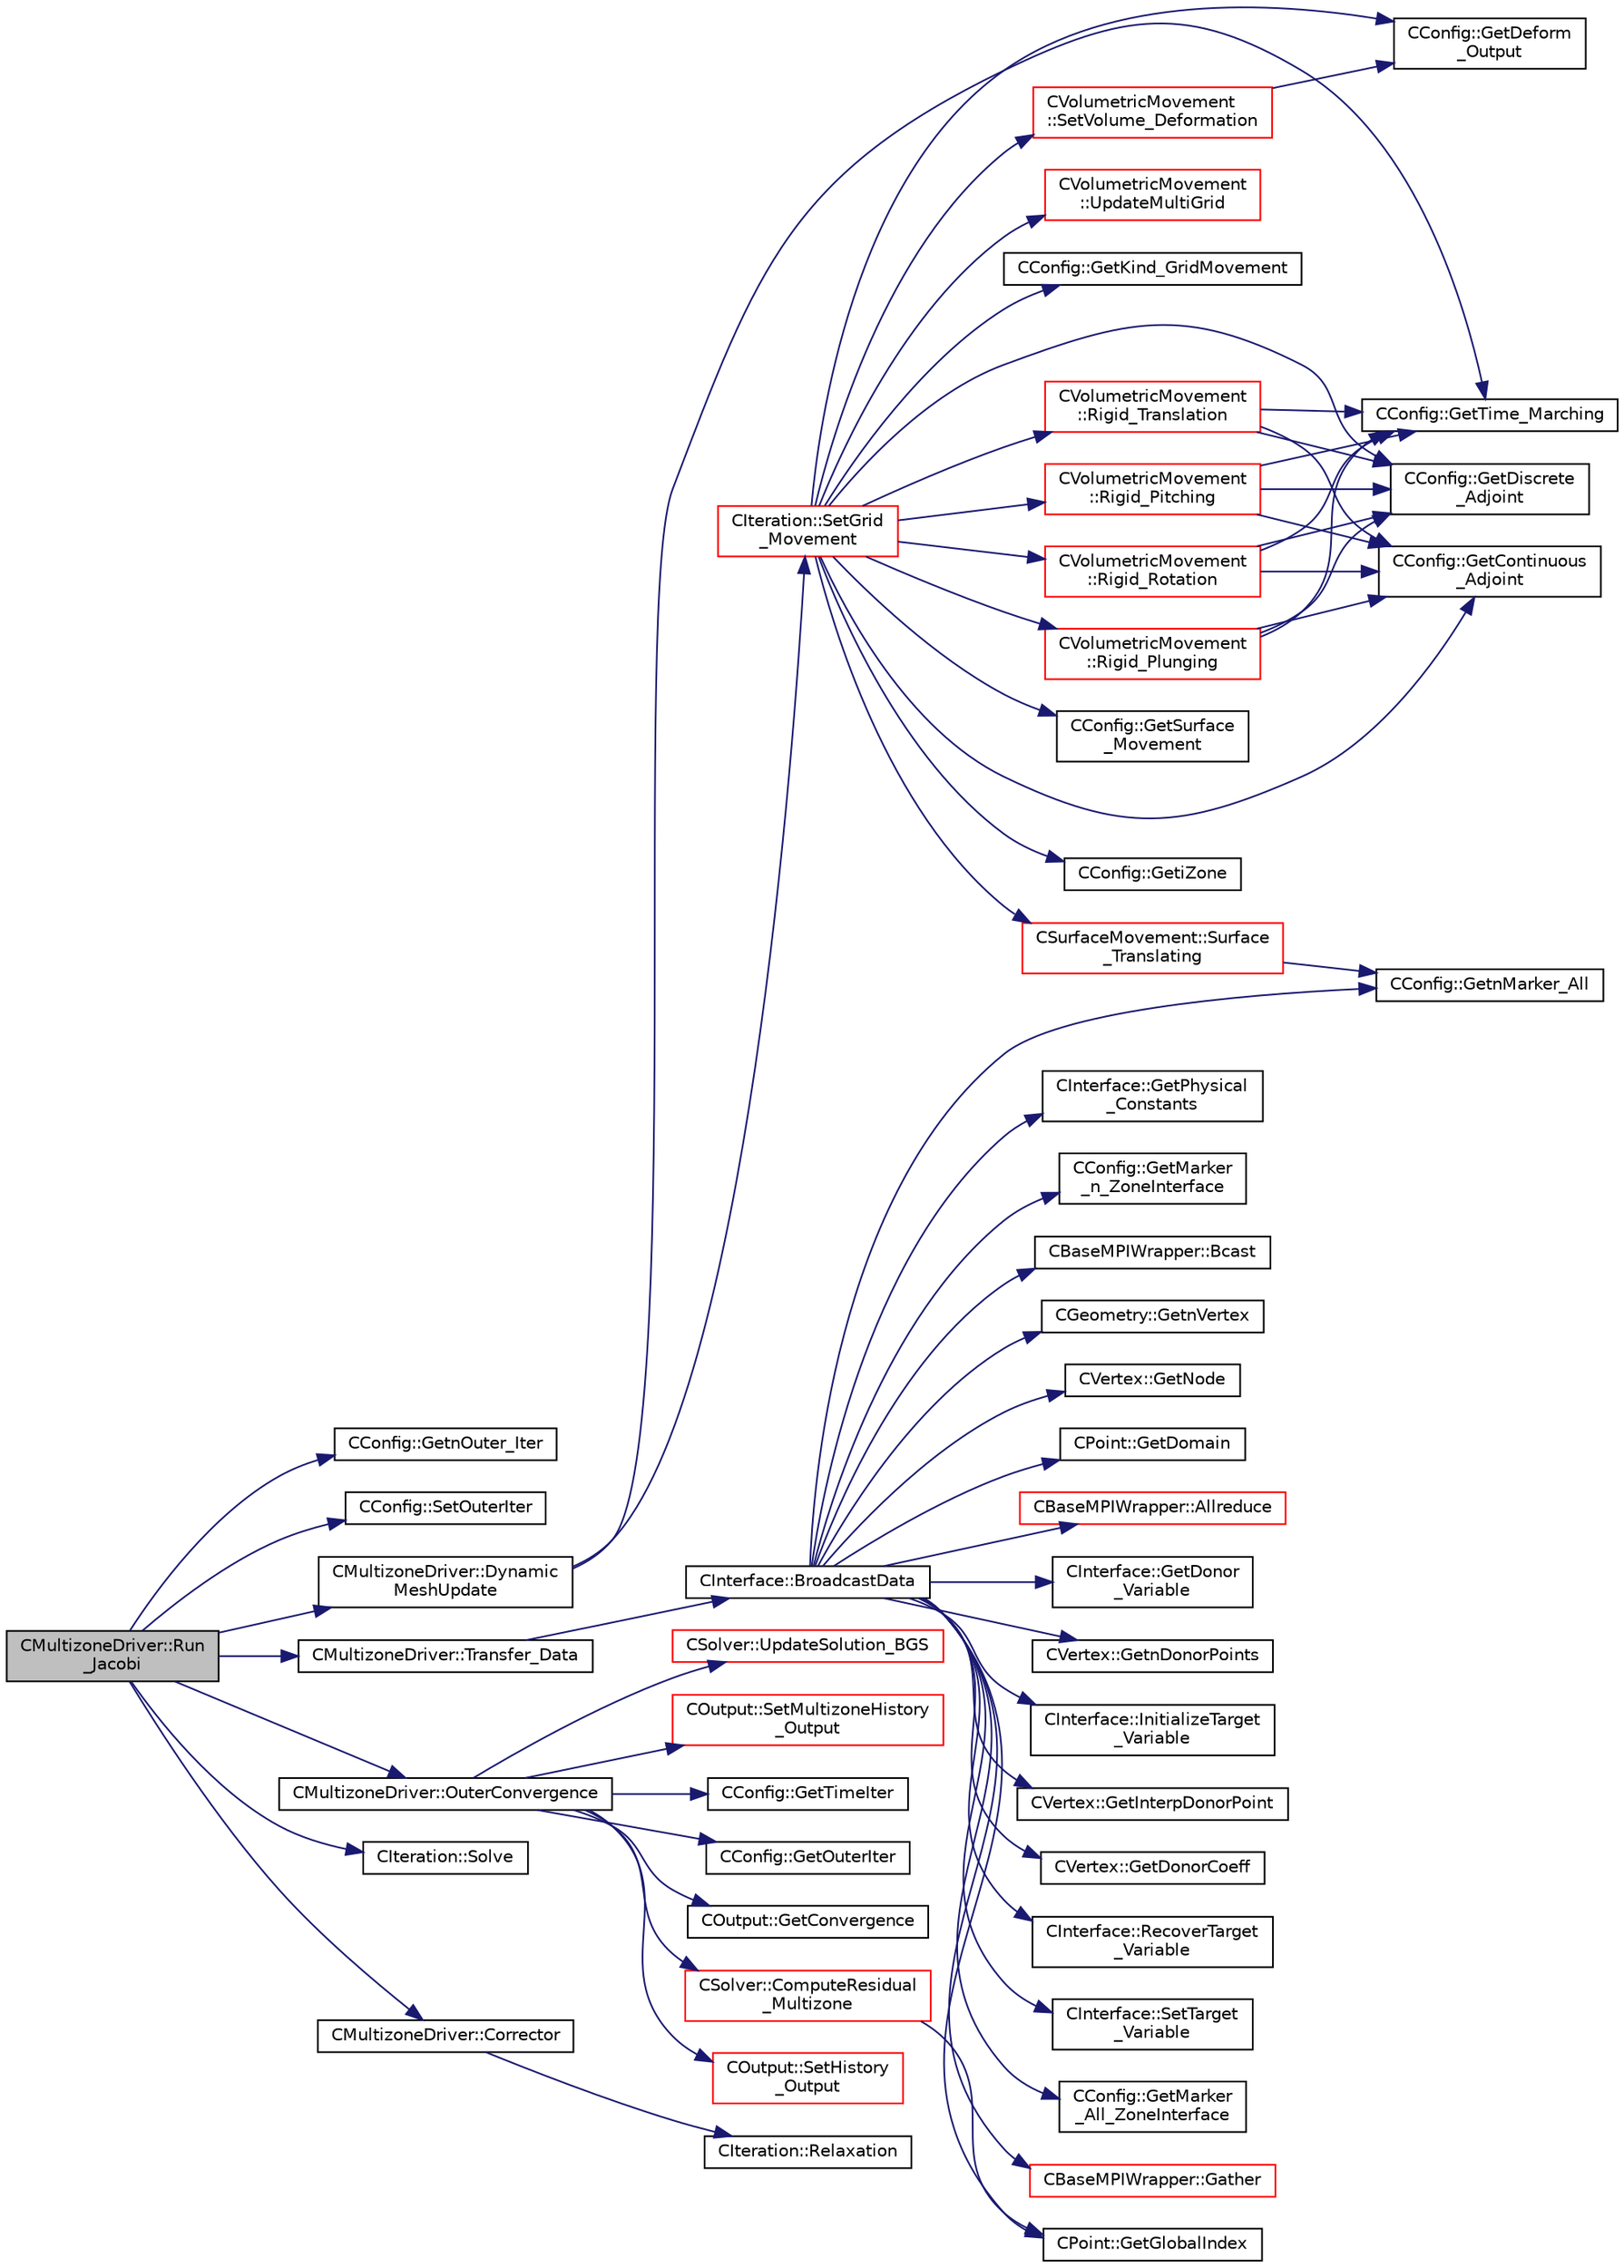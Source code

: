 digraph "CMultizoneDriver::Run_Jacobi"
{
  edge [fontname="Helvetica",fontsize="10",labelfontname="Helvetica",labelfontsize="10"];
  node [fontname="Helvetica",fontsize="10",shape=record];
  rankdir="LR";
  Node1043 [label="CMultizoneDriver::Run\l_Jacobi",height=0.2,width=0.4,color="black", fillcolor="grey75", style="filled", fontcolor="black"];
  Node1043 -> Node1044 [color="midnightblue",fontsize="10",style="solid",fontname="Helvetica"];
  Node1044 [label="CConfig::GetnOuter_Iter",height=0.2,width=0.4,color="black", fillcolor="white", style="filled",URL="$class_c_config.html#ac064f9d284f2fd5d74beaf2f046f82fd",tooltip="Get the number of outer iterations. "];
  Node1043 -> Node1045 [color="midnightblue",fontsize="10",style="solid",fontname="Helvetica"];
  Node1045 [label="CConfig::SetOuterIter",height=0.2,width=0.4,color="black", fillcolor="white", style="filled",URL="$class_c_config.html#a83b944512ee75c2997399e9ab39bd2db",tooltip="Set the current FSI iteration number. "];
  Node1043 -> Node1046 [color="midnightblue",fontsize="10",style="solid",fontname="Helvetica"];
  Node1046 [label="CMultizoneDriver::Transfer_Data",height=0.2,width=0.4,color="black", fillcolor="white", style="filled",URL="$class_c_multizone_driver.html#aa4bdb7a03c7138edb5e7cf17551b9d03",tooltip="Routine to provide all the desired physical transfers between the different zones during one iteratio..."];
  Node1046 -> Node1047 [color="midnightblue",fontsize="10",style="solid",fontname="Helvetica"];
  Node1047 [label="CInterface::BroadcastData",height=0.2,width=0.4,color="black", fillcolor="white", style="filled",URL="$class_c_interface.html#a2e2f60d93a4041c60235926b55d0ba5c",tooltip="Interpolate data and broadcast it into all processors, for nonmatching meshes. "];
  Node1047 -> Node1048 [color="midnightblue",fontsize="10",style="solid",fontname="Helvetica"];
  Node1048 [label="CInterface::GetPhysical\l_Constants",height=0.2,width=0.4,color="black", fillcolor="white", style="filled",URL="$class_c_interface.html#a50bb027c9818cd7dd284fff12be37984",tooltip="A virtual member. "];
  Node1047 -> Node1049 [color="midnightblue",fontsize="10",style="solid",fontname="Helvetica"];
  Node1049 [label="CConfig::GetMarker\l_n_ZoneInterface",height=0.2,width=0.4,color="black", fillcolor="white", style="filled",URL="$class_c_config.html#a87063c04f8713d8fc46dfcedb6adef34",tooltip="Get the number of FSI interface markers val_marker. "];
  Node1047 -> Node1050 [color="midnightblue",fontsize="10",style="solid",fontname="Helvetica"];
  Node1050 [label="CConfig::GetnMarker_All",height=0.2,width=0.4,color="black", fillcolor="white", style="filled",URL="$class_c_config.html#a300c4884edfc0c2acf395036439004f4",tooltip="Get the total number of boundary markers including send/receive domains. "];
  Node1047 -> Node1051 [color="midnightblue",fontsize="10",style="solid",fontname="Helvetica"];
  Node1051 [label="CConfig::GetMarker\l_All_ZoneInterface",height=0.2,width=0.4,color="black", fillcolor="white", style="filled",URL="$class_c_config.html#ad7e1b2f0ee9749cc62c5394ae761ae0e",tooltip="Get the FSI interface information for a marker val_marker. "];
  Node1047 -> Node1052 [color="midnightblue",fontsize="10",style="solid",fontname="Helvetica"];
  Node1052 [label="CBaseMPIWrapper::Gather",height=0.2,width=0.4,color="red", fillcolor="white", style="filled",URL="$class_c_base_m_p_i_wrapper.html#a39e59958c13f7fefc74062ba2ff149f1"];
  Node1047 -> Node1054 [color="midnightblue",fontsize="10",style="solid",fontname="Helvetica"];
  Node1054 [label="CBaseMPIWrapper::Bcast",height=0.2,width=0.4,color="black", fillcolor="white", style="filled",URL="$class_c_base_m_p_i_wrapper.html#ae816a2f124ea5ae95337418462514df5"];
  Node1047 -> Node1055 [color="midnightblue",fontsize="10",style="solid",fontname="Helvetica"];
  Node1055 [label="CGeometry::GetnVertex",height=0.2,width=0.4,color="black", fillcolor="white", style="filled",URL="$class_c_geometry.html#a55427e474834af1941e13750b17975be",tooltip="Get number of vertices. "];
  Node1047 -> Node1056 [color="midnightblue",fontsize="10",style="solid",fontname="Helvetica"];
  Node1056 [label="CVertex::GetNode",height=0.2,width=0.4,color="black", fillcolor="white", style="filled",URL="$class_c_vertex.html#a95c513bf927464157ed96b6c79779a1f",tooltip="Get the node of the vertex. "];
  Node1047 -> Node1057 [color="midnightblue",fontsize="10",style="solid",fontname="Helvetica"];
  Node1057 [label="CPoint::GetDomain",height=0.2,width=0.4,color="black", fillcolor="white", style="filled",URL="$class_c_point.html#a1d7e22a60d4cfef356af1cba2bab3e55",tooltip="For parallel computation, its indicates if a point must be computed or not. "];
  Node1047 -> Node1058 [color="midnightblue",fontsize="10",style="solid",fontname="Helvetica"];
  Node1058 [label="CBaseMPIWrapper::Allreduce",height=0.2,width=0.4,color="red", fillcolor="white", style="filled",URL="$class_c_base_m_p_i_wrapper.html#a637b6fd917a8ca91ce748ba88e0d66b6"];
  Node1047 -> Node1059 [color="midnightblue",fontsize="10",style="solid",fontname="Helvetica"];
  Node1059 [label="CInterface::GetDonor\l_Variable",height=0.2,width=0.4,color="black", fillcolor="white", style="filled",URL="$class_c_interface.html#ada6a42fa4745639309900d7ad709b9b4",tooltip="A virtual member. "];
  Node1047 -> Node1060 [color="midnightblue",fontsize="10",style="solid",fontname="Helvetica"];
  Node1060 [label="CPoint::GetGlobalIndex",height=0.2,width=0.4,color="black", fillcolor="white", style="filled",URL="$class_c_point.html#ab546170a5a03ef210a75fc5531910050",tooltip="Get the global index in a parallel computation. "];
  Node1047 -> Node1061 [color="midnightblue",fontsize="10",style="solid",fontname="Helvetica"];
  Node1061 [label="CVertex::GetnDonorPoints",height=0.2,width=0.4,color="black", fillcolor="white", style="filled",URL="$class_c_vertex.html#a58814b9ff753b7f56e073c07ed0eb9d7",tooltip="Return the value of nDonor_Points. "];
  Node1047 -> Node1062 [color="midnightblue",fontsize="10",style="solid",fontname="Helvetica"];
  Node1062 [label="CInterface::InitializeTarget\l_Variable",height=0.2,width=0.4,color="black", fillcolor="white", style="filled",URL="$class_c_interface.html#a2bc05852139b6a3301ee8530887b223e",tooltip="Initializes the target variable. "];
  Node1047 -> Node1063 [color="midnightblue",fontsize="10",style="solid",fontname="Helvetica"];
  Node1063 [label="CVertex::GetInterpDonorPoint",height=0.2,width=0.4,color="black", fillcolor="white", style="filled",URL="$class_c_vertex.html#abba7777cdf00b9c7e8f30abff5047a7d",tooltip="Get the value of the donor point of a vertex (for interpolation). "];
  Node1047 -> Node1064 [color="midnightblue",fontsize="10",style="solid",fontname="Helvetica"];
  Node1064 [label="CVertex::GetDonorCoeff",height=0.2,width=0.4,color="black", fillcolor="white", style="filled",URL="$class_c_vertex.html#ad34df54a614287bcd78cc2a13e6ff410",tooltip="Get the coefficient value of a donor point. "];
  Node1047 -> Node1065 [color="midnightblue",fontsize="10",style="solid",fontname="Helvetica"];
  Node1065 [label="CInterface::RecoverTarget\l_Variable",height=0.2,width=0.4,color="black", fillcolor="white", style="filled",URL="$class_c_interface.html#a1cc208e7c5a8450ae45b0cc1c25c59cf",tooltip="Recovers the target variable from the buffer of su2doubles that was broadcasted. "];
  Node1047 -> Node1066 [color="midnightblue",fontsize="10",style="solid",fontname="Helvetica"];
  Node1066 [label="CInterface::SetTarget\l_Variable",height=0.2,width=0.4,color="black", fillcolor="white", style="filled",URL="$class_c_interface.html#a6f50a839dadc10ccfa9dad5d199c8fa7",tooltip="A virtual member. "];
  Node1043 -> Node1067 [color="midnightblue",fontsize="10",style="solid",fontname="Helvetica"];
  Node1067 [label="CMultizoneDriver::Dynamic\lMeshUpdate",height=0.2,width=0.4,color="black", fillcolor="white", style="filled",URL="$class_c_multizone_driver.html#ad28a95a48e9750237a5e2b1bf2c4aac9",tooltip="Perform a dynamic mesh deformation, included grid velocity computation and the update of the multigri..."];
  Node1067 -> Node1068 [color="midnightblue",fontsize="10",style="solid",fontname="Helvetica"];
  Node1068 [label="CConfig::GetTime_Marching",height=0.2,width=0.4,color="black", fillcolor="white", style="filled",URL="$class_c_config.html#a864d499ce740184803607801c47abda7",tooltip="Provides information about the time integration, and change the write in the output files information..."];
  Node1067 -> Node1069 [color="midnightblue",fontsize="10",style="solid",fontname="Helvetica"];
  Node1069 [label="CIteration::SetGrid\l_Movement",height=0.2,width=0.4,color="red", fillcolor="white", style="filled",URL="$class_c_iteration.html#a7b36785762f6b0c214569b185b858b6c",tooltip="Updates the positions and grid velocities for dynamic meshes between physical time steps..."];
  Node1069 -> Node1070 [color="midnightblue",fontsize="10",style="solid",fontname="Helvetica"];
  Node1070 [label="CConfig::GetKind_GridMovement",height=0.2,width=0.4,color="black", fillcolor="white", style="filled",URL="$class_c_config.html#ab598508566cb08cb9929934d433ce400",tooltip="Get the type of dynamic mesh motion. Each zone gets a config file. "];
  Node1069 -> Node1071 [color="midnightblue",fontsize="10",style="solid",fontname="Helvetica"];
  Node1071 [label="CConfig::GetContinuous\l_Adjoint",height=0.2,width=0.4,color="black", fillcolor="white", style="filled",URL="$class_c_config.html#a2917fd8eeb6a8bf275a3fc351aac2a5e",tooltip="Determines if problem is adjoint. "];
  Node1069 -> Node1072 [color="midnightblue",fontsize="10",style="solid",fontname="Helvetica"];
  Node1072 [label="CConfig::GetDiscrete\l_Adjoint",height=0.2,width=0.4,color="black", fillcolor="white", style="filled",URL="$class_c_config.html#abe9f117dab934d76e518a9e8e40b142a",tooltip="Get the indicator whether we are solving an discrete adjoint problem. "];
  Node1069 -> Node1073 [color="midnightblue",fontsize="10",style="solid",fontname="Helvetica"];
  Node1073 [label="CConfig::GetDeform\l_Output",height=0.2,width=0.4,color="black", fillcolor="white", style="filled",URL="$class_c_config.html#a957449c22ca4244836b0eb5e02f1fcbf",tooltip="Get information about writing grid deformation residuals to the console. "];
  Node1069 -> Node1074 [color="midnightblue",fontsize="10",style="solid",fontname="Helvetica"];
  Node1074 [label="CConfig::GetiZone",height=0.2,width=0.4,color="black", fillcolor="white", style="filled",URL="$class_c_config.html#ac09e21f44792b38adb3f933a4426b25f",tooltip="Provides the number of varaibles. "];
  Node1069 -> Node1075 [color="midnightblue",fontsize="10",style="solid",fontname="Helvetica"];
  Node1075 [label="CVolumetricMovement\l::Rigid_Translation",height=0.2,width=0.4,color="red", fillcolor="white", style="filled",URL="$class_c_volumetric_movement.html#a00368e3044dd07d74e1fafdc11980644",tooltip="Unsteady translational grid movement using rigid mesh motion. "];
  Node1075 -> Node1068 [color="midnightblue",fontsize="10",style="solid",fontname="Helvetica"];
  Node1075 -> Node1071 [color="midnightblue",fontsize="10",style="solid",fontname="Helvetica"];
  Node1075 -> Node1072 [color="midnightblue",fontsize="10",style="solid",fontname="Helvetica"];
  Node1069 -> Node1103 [color="midnightblue",fontsize="10",style="solid",fontname="Helvetica"];
  Node1103 [label="CVolumetricMovement\l::Rigid_Plunging",height=0.2,width=0.4,color="red", fillcolor="white", style="filled",URL="$class_c_volumetric_movement.html#a886e5096f246aec19af2b98bad3e39b2",tooltip="Unsteady plunging grid movement using rigid mesh motion. "];
  Node1103 -> Node1068 [color="midnightblue",fontsize="10",style="solid",fontname="Helvetica"];
  Node1103 -> Node1071 [color="midnightblue",fontsize="10",style="solid",fontname="Helvetica"];
  Node1103 -> Node1072 [color="midnightblue",fontsize="10",style="solid",fontname="Helvetica"];
  Node1069 -> Node1109 [color="midnightblue",fontsize="10",style="solid",fontname="Helvetica"];
  Node1109 [label="CVolumetricMovement\l::Rigid_Pitching",height=0.2,width=0.4,color="red", fillcolor="white", style="filled",URL="$class_c_volumetric_movement.html#a9806afa50b53c60376844053db15420c",tooltip="Unsteady pitching grid movement using rigid mesh motion. "];
  Node1109 -> Node1068 [color="midnightblue",fontsize="10",style="solid",fontname="Helvetica"];
  Node1109 -> Node1071 [color="midnightblue",fontsize="10",style="solid",fontname="Helvetica"];
  Node1109 -> Node1072 [color="midnightblue",fontsize="10",style="solid",fontname="Helvetica"];
  Node1069 -> Node1113 [color="midnightblue",fontsize="10",style="solid",fontname="Helvetica"];
  Node1113 [label="CVolumetricMovement\l::Rigid_Rotation",height=0.2,width=0.4,color="red", fillcolor="white", style="filled",URL="$class_c_volumetric_movement.html#a316597f05a787ca1b683aba66214110b",tooltip="Unsteady grid movement using rigid mesh rotation. "];
  Node1113 -> Node1068 [color="midnightblue",fontsize="10",style="solid",fontname="Helvetica"];
  Node1113 -> Node1071 [color="midnightblue",fontsize="10",style="solid",fontname="Helvetica"];
  Node1113 -> Node1072 [color="midnightblue",fontsize="10",style="solid",fontname="Helvetica"];
  Node1069 -> Node1115 [color="midnightblue",fontsize="10",style="solid",fontname="Helvetica"];
  Node1115 [label="CVolumetricMovement\l::UpdateMultiGrid",height=0.2,width=0.4,color="red", fillcolor="white", style="filled",URL="$class_c_volumetric_movement.html#a1cb59d54bb326eb7c09729cfac0c398a",tooltip="Update the coarse multigrid levels after the grid movement. "];
  Node1069 -> Node1119 [color="midnightblue",fontsize="10",style="solid",fontname="Helvetica"];
  Node1119 [label="CConfig::GetSurface\l_Movement",height=0.2,width=0.4,color="black", fillcolor="white", style="filled",URL="$class_c_config.html#a67dbc09d0ad95072023d7f356333d6c8",tooltip="Get information about deforming markers. "];
  Node1069 -> Node1120 [color="midnightblue",fontsize="10",style="solid",fontname="Helvetica"];
  Node1120 [label="CSurfaceMovement::Surface\l_Translating",height=0.2,width=0.4,color="red", fillcolor="white", style="filled",URL="$class_c_surface_movement.html#aaa5e3a14a55a7d1fe4c00b8cd195497f",tooltip="Computes the displacement of a translating surface for a dynamic mesh simulation. ..."];
  Node1120 -> Node1050 [color="midnightblue",fontsize="10",style="solid",fontname="Helvetica"];
  Node1069 -> Node1131 [color="midnightblue",fontsize="10",style="solid",fontname="Helvetica"];
  Node1131 [label="CVolumetricMovement\l::SetVolume_Deformation",height=0.2,width=0.4,color="red", fillcolor="white", style="filled",URL="$class_c_volumetric_movement.html#a9120967db0448fb16cb3ddf14ce6b533",tooltip="Grid deformation using the spring analogy method. "];
  Node1131 -> Node1073 [color="midnightblue",fontsize="10",style="solid",fontname="Helvetica"];
  Node1043 -> Node1253 [color="midnightblue",fontsize="10",style="solid",fontname="Helvetica"];
  Node1253 [label="CIteration::Solve",height=0.2,width=0.4,color="black", fillcolor="white", style="filled",URL="$class_c_iteration.html#a345e42026f8724cc6dd4fc862c014a44",tooltip="A virtual member. "];
  Node1043 -> Node1254 [color="midnightblue",fontsize="10",style="solid",fontname="Helvetica"];
  Node1254 [label="CMultizoneDriver::Corrector",height=0.2,width=0.4,color="black", fillcolor="white", style="filled",URL="$class_c_multizone_driver.html#a3641918e7a3a4bd46f079a02ab37c3ca",tooltip="Use a corrector step to prevent convergence issues. "];
  Node1254 -> Node1255 [color="midnightblue",fontsize="10",style="solid",fontname="Helvetica"];
  Node1255 [label="CIteration::Relaxation",height=0.2,width=0.4,color="black", fillcolor="white", style="filled",URL="$class_c_iteration.html#aca3e98407b1ff31a566f053d79aac85c",tooltip="A virtual member. "];
  Node1043 -> Node1256 [color="midnightblue",fontsize="10",style="solid",fontname="Helvetica"];
  Node1256 [label="CMultizoneDriver::OuterConvergence",height=0.2,width=0.4,color="black", fillcolor="white", style="filled",URL="$class_c_multizone_driver.html#ae72bb40195e4066bc4be4adfb0df29e9",tooltip="Check the convergence at the outer level. "];
  Node1256 -> Node1257 [color="midnightblue",fontsize="10",style="solid",fontname="Helvetica"];
  Node1257 [label="CSolver::ComputeResidual\l_Multizone",height=0.2,width=0.4,color="red", fillcolor="white", style="filled",URL="$class_c_solver.html#afd38147efa0d4b98523b480945a0df7c",tooltip="Set the value of the max residual and RMS residual. "];
  Node1257 -> Node1060 [color="midnightblue",fontsize="10",style="solid",fontname="Helvetica"];
  Node1256 -> Node1271 [color="midnightblue",fontsize="10",style="solid",fontname="Helvetica"];
  Node1271 [label="COutput::SetHistory\l_Output",height=0.2,width=0.4,color="red", fillcolor="white", style="filled",URL="$class_c_output.html#acf84143df1a158647605c980ecae2d7c",tooltip="Collects history data from the solvers, monitors the convergence and writes to screen and history fil..."];
  Node1256 -> Node1306 [color="midnightblue",fontsize="10",style="solid",fontname="Helvetica"];
  Node1306 [label="CSolver::UpdateSolution_BGS",height=0.2,width=0.4,color="red", fillcolor="white", style="filled",URL="$class_c_solver.html#a6dc11e7b4be632b260dd373c14e1005f",tooltip="Store the BGS solution in the previous subiteration in the corresponding vector. "];
  Node1256 -> Node1308 [color="midnightblue",fontsize="10",style="solid",fontname="Helvetica"];
  Node1308 [label="COutput::SetMultizoneHistory\l_Output",height=0.2,width=0.4,color="red", fillcolor="white", style="filled",URL="$class_c_output.html#a15b0776bd2ed68b43e3c0bd3b9b56490"];
  Node1256 -> Node1310 [color="midnightblue",fontsize="10",style="solid",fontname="Helvetica"];
  Node1310 [label="CConfig::GetTimeIter",height=0.2,width=0.4,color="black", fillcolor="white", style="filled",URL="$class_c_config.html#aa659f28a1d71b0924944a9fb248e3d6e",tooltip="Get the current time iteration number. "];
  Node1256 -> Node1311 [color="midnightblue",fontsize="10",style="solid",fontname="Helvetica"];
  Node1311 [label="CConfig::GetOuterIter",height=0.2,width=0.4,color="black", fillcolor="white", style="filled",URL="$class_c_config.html#a6e3d471764f8d56e1662bc3f14f70a70",tooltip="Get the current FSI iteration number. "];
  Node1256 -> Node1312 [color="midnightblue",fontsize="10",style="solid",fontname="Helvetica"];
  Node1312 [label="COutput::GetConvergence",height=0.2,width=0.4,color="black", fillcolor="white", style="filled",URL="$class_c_output.html#a64ad9a7510dd45325d694f184ec5f6db",tooltip="Get convergence of the problem. "];
}
